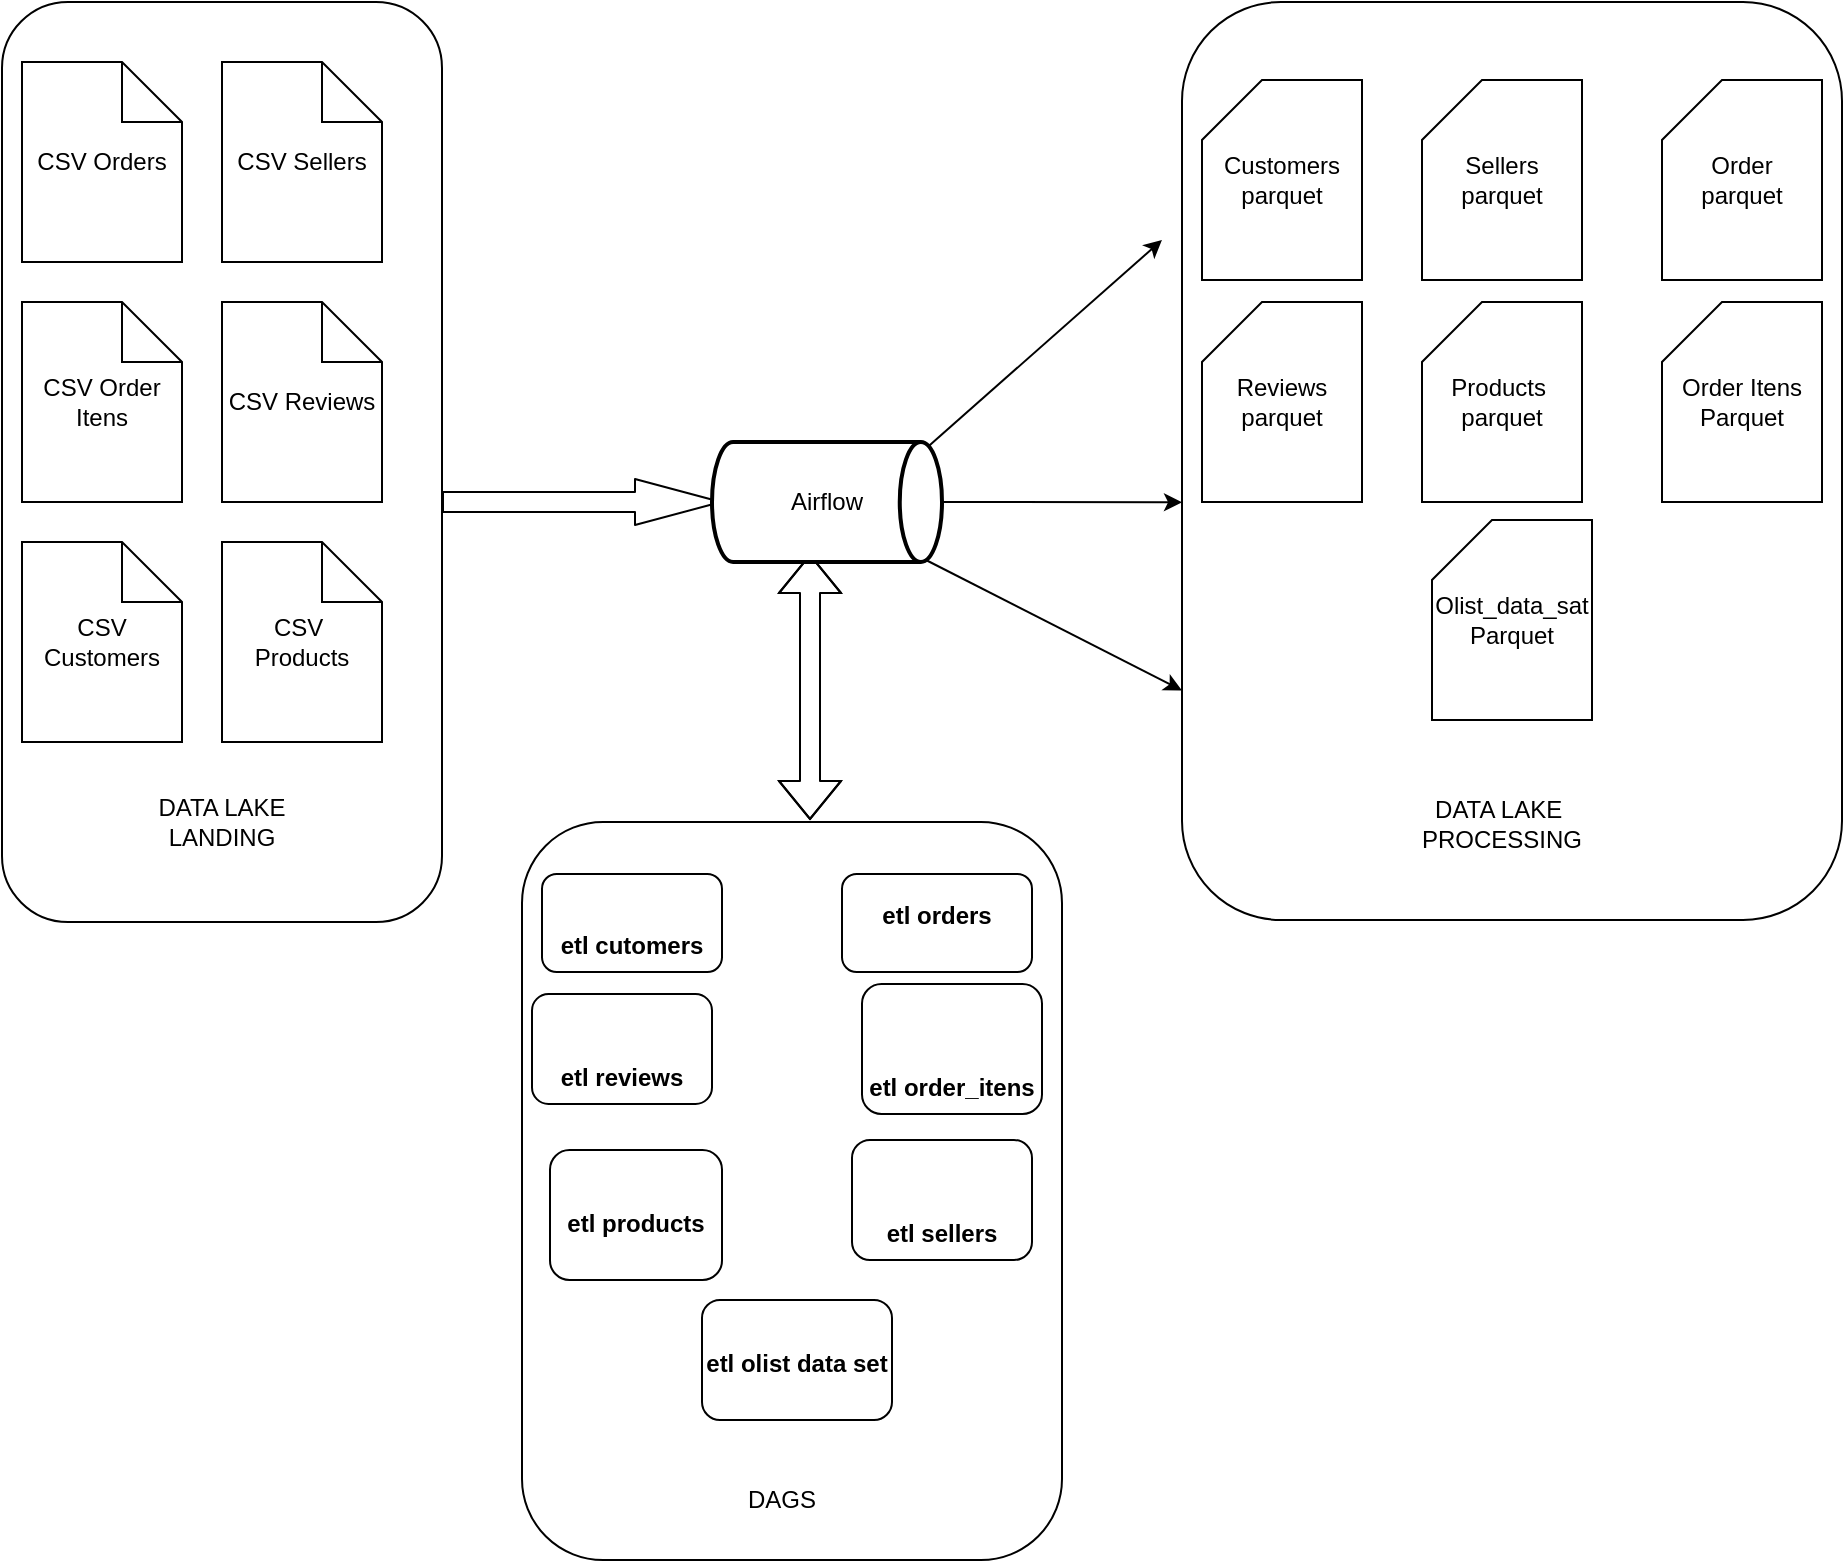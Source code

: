 <mxGraphModel dx="1294" dy="800" grid="1" gridSize="10" guides="1" tooltips="1" connect="1" arrows="1" fold="1" page="1" pageScale="1" pageWidth="827" pageHeight="1169" background="#ffffff"><root><mxCell id="0"/><mxCell id="1" parent="0"/><mxCell id="37" value="" style="rounded=1;whiteSpace=wrap;html=1;" parent="1" vertex="1"><mxGeometry x="10" y="61" width="220" height="460" as="geometry"/></mxCell><mxCell id="40" value="CSV Orders" style="shape=note;whiteSpace=wrap;html=1;" parent="1" vertex="1"><mxGeometry x="20" y="91" width="80" height="100" as="geometry"/></mxCell><mxCell id="41" value="CSV Sellers" style="shape=note;whiteSpace=wrap;html=1;" parent="1" vertex="1"><mxGeometry x="120" y="91" width="80" height="100" as="geometry"/></mxCell><mxCell id="43" value="CSV Order Itens" style="shape=note;whiteSpace=wrap;html=1;" parent="1" vertex="1"><mxGeometry x="20" y="211" width="80" height="100" as="geometry"/></mxCell><mxCell id="44" value="CSV Reviews" style="shape=note;whiteSpace=wrap;html=1;" parent="1" vertex="1"><mxGeometry x="120" y="211" width="80" height="100" as="geometry"/></mxCell><mxCell id="45" value="CSV Customers" style="shape=note;whiteSpace=wrap;html=1;" parent="1" vertex="1"><mxGeometry x="20" y="331" width="80" height="100" as="geometry"/></mxCell><mxCell id="46" value="CSV&amp;nbsp;&lt;div&gt;Products&lt;/div&gt;" style="shape=note;whiteSpace=wrap;html=1;" parent="1" vertex="1"><mxGeometry x="120" y="331" width="80" height="100" as="geometry"/></mxCell><mxCell id="48" value="DATA LAKE&lt;div&gt;LANDING&lt;/div&gt;" style="text;html=1;strokeColor=none;fillColor=none;align=center;verticalAlign=middle;whiteSpace=wrap;rounded=0;" parent="1" vertex="1"><mxGeometry x="35" y="451" width="170" height="40" as="geometry"/></mxCell><mxCell id="57" value="" style="rounded=1;whiteSpace=wrap;html=1;" vertex="1" parent="1"><mxGeometry x="600" y="61" width="330" height="459" as="geometry"/></mxCell><mxCell id="58" value="DATA LAKE&amp;nbsp;&lt;div&gt;PROCESSING&lt;/div&gt;" style="text;html=1;strokeColor=none;fillColor=none;align=center;verticalAlign=middle;whiteSpace=wrap;rounded=0;" vertex="1" parent="1"><mxGeometry x="680" y="452" width="160" height="39" as="geometry"/></mxCell><mxCell id="59" value="Customers&lt;div&gt;parquet&lt;/div&gt;" style="shape=card;whiteSpace=wrap;html=1;" vertex="1" parent="1"><mxGeometry x="610" y="100" width="80" height="100" as="geometry"/></mxCell><mxCell id="60" value="Sellers&lt;div&gt;parquet&lt;/div&gt;" style="shape=card;whiteSpace=wrap;html=1;" vertex="1" parent="1"><mxGeometry x="720" y="100" width="80" height="100" as="geometry"/></mxCell><mxCell id="61" value="Reviews&lt;div&gt;parquet&lt;/div&gt;" style="shape=card;whiteSpace=wrap;html=1;" vertex="1" parent="1"><mxGeometry x="610" y="211" width="80" height="100" as="geometry"/></mxCell><mxCell id="62" value="Products&amp;nbsp;&lt;div&gt;parquet&lt;/div&gt;" style="shape=card;whiteSpace=wrap;html=1;" vertex="1" parent="1"><mxGeometry x="720" y="211" width="80" height="100" as="geometry"/></mxCell><mxCell id="63" value="Olist_data_sat&lt;div&gt;Parquet&lt;/div&gt;" style="shape=card;whiteSpace=wrap;html=1;" vertex="1" parent="1"><mxGeometry x="725" y="320" width="80" height="100" as="geometry"/></mxCell><mxCell id="65" value="Order&lt;div&gt;parquet&lt;/div&gt;" style="shape=card;whiteSpace=wrap;html=1;" vertex="1" parent="1"><mxGeometry x="840" y="100" width="80" height="100" as="geometry"/></mxCell><mxCell id="66" value="Order Itens&lt;div&gt;Parquet&lt;/div&gt;" style="shape=card;whiteSpace=wrap;html=1;" vertex="1" parent="1"><mxGeometry x="840" y="211" width="80" height="100" as="geometry"/></mxCell><mxCell id="68" value="" style="shape=flexArrow;endArrow=classic;html=1;fillColor=#ffffff;endWidth=12;endSize=14;" edge="1" parent="1"><mxGeometry width="50" height="50" relative="1" as="geometry"><mxPoint x="230" y="311" as="sourcePoint"/><mxPoint x="370" y="311" as="targetPoint"/></mxGeometry></mxCell><mxCell id="72" value="" style="endArrow=classic;html=1;" edge="1" parent="1"><mxGeometry width="50" height="50" relative="1" as="geometry"><mxPoint x="470" y="286" as="sourcePoint"/><mxPoint x="590" y="180" as="targetPoint"/></mxGeometry></mxCell><mxCell id="73" value="" style="endArrow=classic;html=1;entryX=0;entryY=0.545;entryPerimeter=0;exitX=1;exitY=0.5;exitPerimeter=0;" edge="1" parent="1" source="86" target="57"><mxGeometry width="50" height="50" relative="1" as="geometry"><mxPoint x="490" y="311" as="sourcePoint"/><mxPoint x="540" y="261" as="targetPoint"/></mxGeometry></mxCell><mxCell id="74" value="" style="endArrow=classic;html=1;entryX=0;entryY=0.75;" edge="1" parent="1" target="57"><mxGeometry width="50" height="50" relative="1" as="geometry"><mxPoint x="470" y="339" as="sourcePoint"/><mxPoint x="590" y="402" as="targetPoint"/></mxGeometry></mxCell><mxCell id="75" value="" style="rounded=1;whiteSpace=wrap;html=1;" vertex="1" parent="1"><mxGeometry x="270" y="471" width="270" height="369" as="geometry"/></mxCell><mxCell id="76" value="DAGS" style="text;html=1;strokeColor=none;fillColor=none;align=center;verticalAlign=middle;whiteSpace=wrap;rounded=0;" vertex="1" parent="1"><mxGeometry x="345" y="790" width="110" height="40" as="geometry"/></mxCell><mxCell id="85" value="" style="shape=flexArrow;endArrow=classic;startArrow=classic;html=1;fillColor=#ffffff;" edge="1" parent="1"><mxGeometry width="50" height="50" relative="1" as="geometry"><mxPoint x="414" y="470" as="sourcePoint"/><mxPoint x="414" y="337" as="targetPoint"/><Array as="points"><mxPoint x="414" y="400"/></Array></mxGeometry></mxCell><mxCell id="86" value="Airflow" style="shape=mxgraph.flowchart.direct_data;whiteSpace=wrap;html=1;fillColor=#ffffff;strokeColor=#000000;strokeWidth=2" vertex="1" parent="1"><mxGeometry x="365" y="281" width="115" height="60" as="geometry"/></mxCell><mxCell id="88" value="etl order_itens" style="label;whiteSpace=wrap;html=1;align=center;verticalAlign=bottom;spacingLeft=0;spacingBottom=4;imageAlign=center;imageVerticalAlign=top;image=https://raw.githubusercontent.com/jgraph/mxgraph/master/javascript/examples/grapheditor/www/stencils//clipart/Gear_128x128.png" vertex="1" parent="1"><mxGeometry x="440" y="552" width="90" height="65" as="geometry"/></mxCell><mxCell id="90" value="etl products&lt;div&gt;&lt;br&gt;&lt;/div&gt;" style="label;whiteSpace=wrap;html=1;align=center;verticalAlign=bottom;spacingLeft=0;spacingBottom=4;imageAlign=center;imageVerticalAlign=top;image=https://raw.githubusercontent.com/jgraph/mxgraph/master/javascript/examples/grapheditor/www/stencils//clipart/Gear_128x128.png" vertex="1" parent="1"><mxGeometry x="284" y="635" width="86" height="65" as="geometry"/></mxCell><mxCell id="91" value="etl reviews" style="label;whiteSpace=wrap;html=1;align=center;verticalAlign=bottom;spacingLeft=0;spacingBottom=4;imageAlign=center;imageVerticalAlign=top;image=https://raw.githubusercontent.com/jgraph/mxgraph/master/javascript/examples/grapheditor/www/stencils//clipart/Gear_128x128.png" vertex="1" parent="1"><mxGeometry x="275" y="557" width="90" height="55" as="geometry"/></mxCell><mxCell id="92" value="etl orders&lt;div&gt;&lt;br&gt;&lt;/div&gt;" style="label;whiteSpace=wrap;html=1;align=center;verticalAlign=bottom;spacingLeft=0;spacingBottom=4;imageAlign=center;imageVerticalAlign=top;image=https://raw.githubusercontent.com/jgraph/mxgraph/master/javascript/examples/grapheditor/www/stencils//clipart/Gear_128x128.png" vertex="1" parent="1"><mxGeometry x="430" y="497" width="95" height="49" as="geometry"/></mxCell><mxCell id="93" value="etl cutomers" style="label;whiteSpace=wrap;html=1;align=center;verticalAlign=bottom;spacingLeft=0;spacingBottom=4;imageAlign=center;imageVerticalAlign=top;image=https://raw.githubusercontent.com/jgraph/mxgraph/master/javascript/examples/grapheditor/www/stencils//clipart/Gear_128x128.png" vertex="1" parent="1"><mxGeometry x="280" y="497" width="90" height="49" as="geometry"/></mxCell><mxCell id="95" value="etl olist data set&lt;div&gt;&lt;br&gt;&lt;/div&gt;" style="label;whiteSpace=wrap;html=1;align=center;verticalAlign=bottom;spacingLeft=0;spacingBottom=4;imageAlign=center;imageVerticalAlign=top;image=https://raw.githubusercontent.com/jgraph/mxgraph/master/javascript/examples/grapheditor/www/stencils//clipart/Gear_128x128.png" vertex="1" parent="1"><mxGeometry x="360" y="710" width="95" height="60" as="geometry"/></mxCell><mxCell id="96" value="etl sellers" style="label;whiteSpace=wrap;html=1;align=center;verticalAlign=bottom;spacingLeft=0;spacingBottom=4;imageAlign=center;imageVerticalAlign=top;image=https://raw.githubusercontent.com/jgraph/mxgraph/master/javascript/examples/grapheditor/www/stencils//clipart/Gear_128x128.png" vertex="1" parent="1"><mxGeometry x="435" y="630" width="90" height="60" as="geometry"/></mxCell></root></mxGraphModel>
